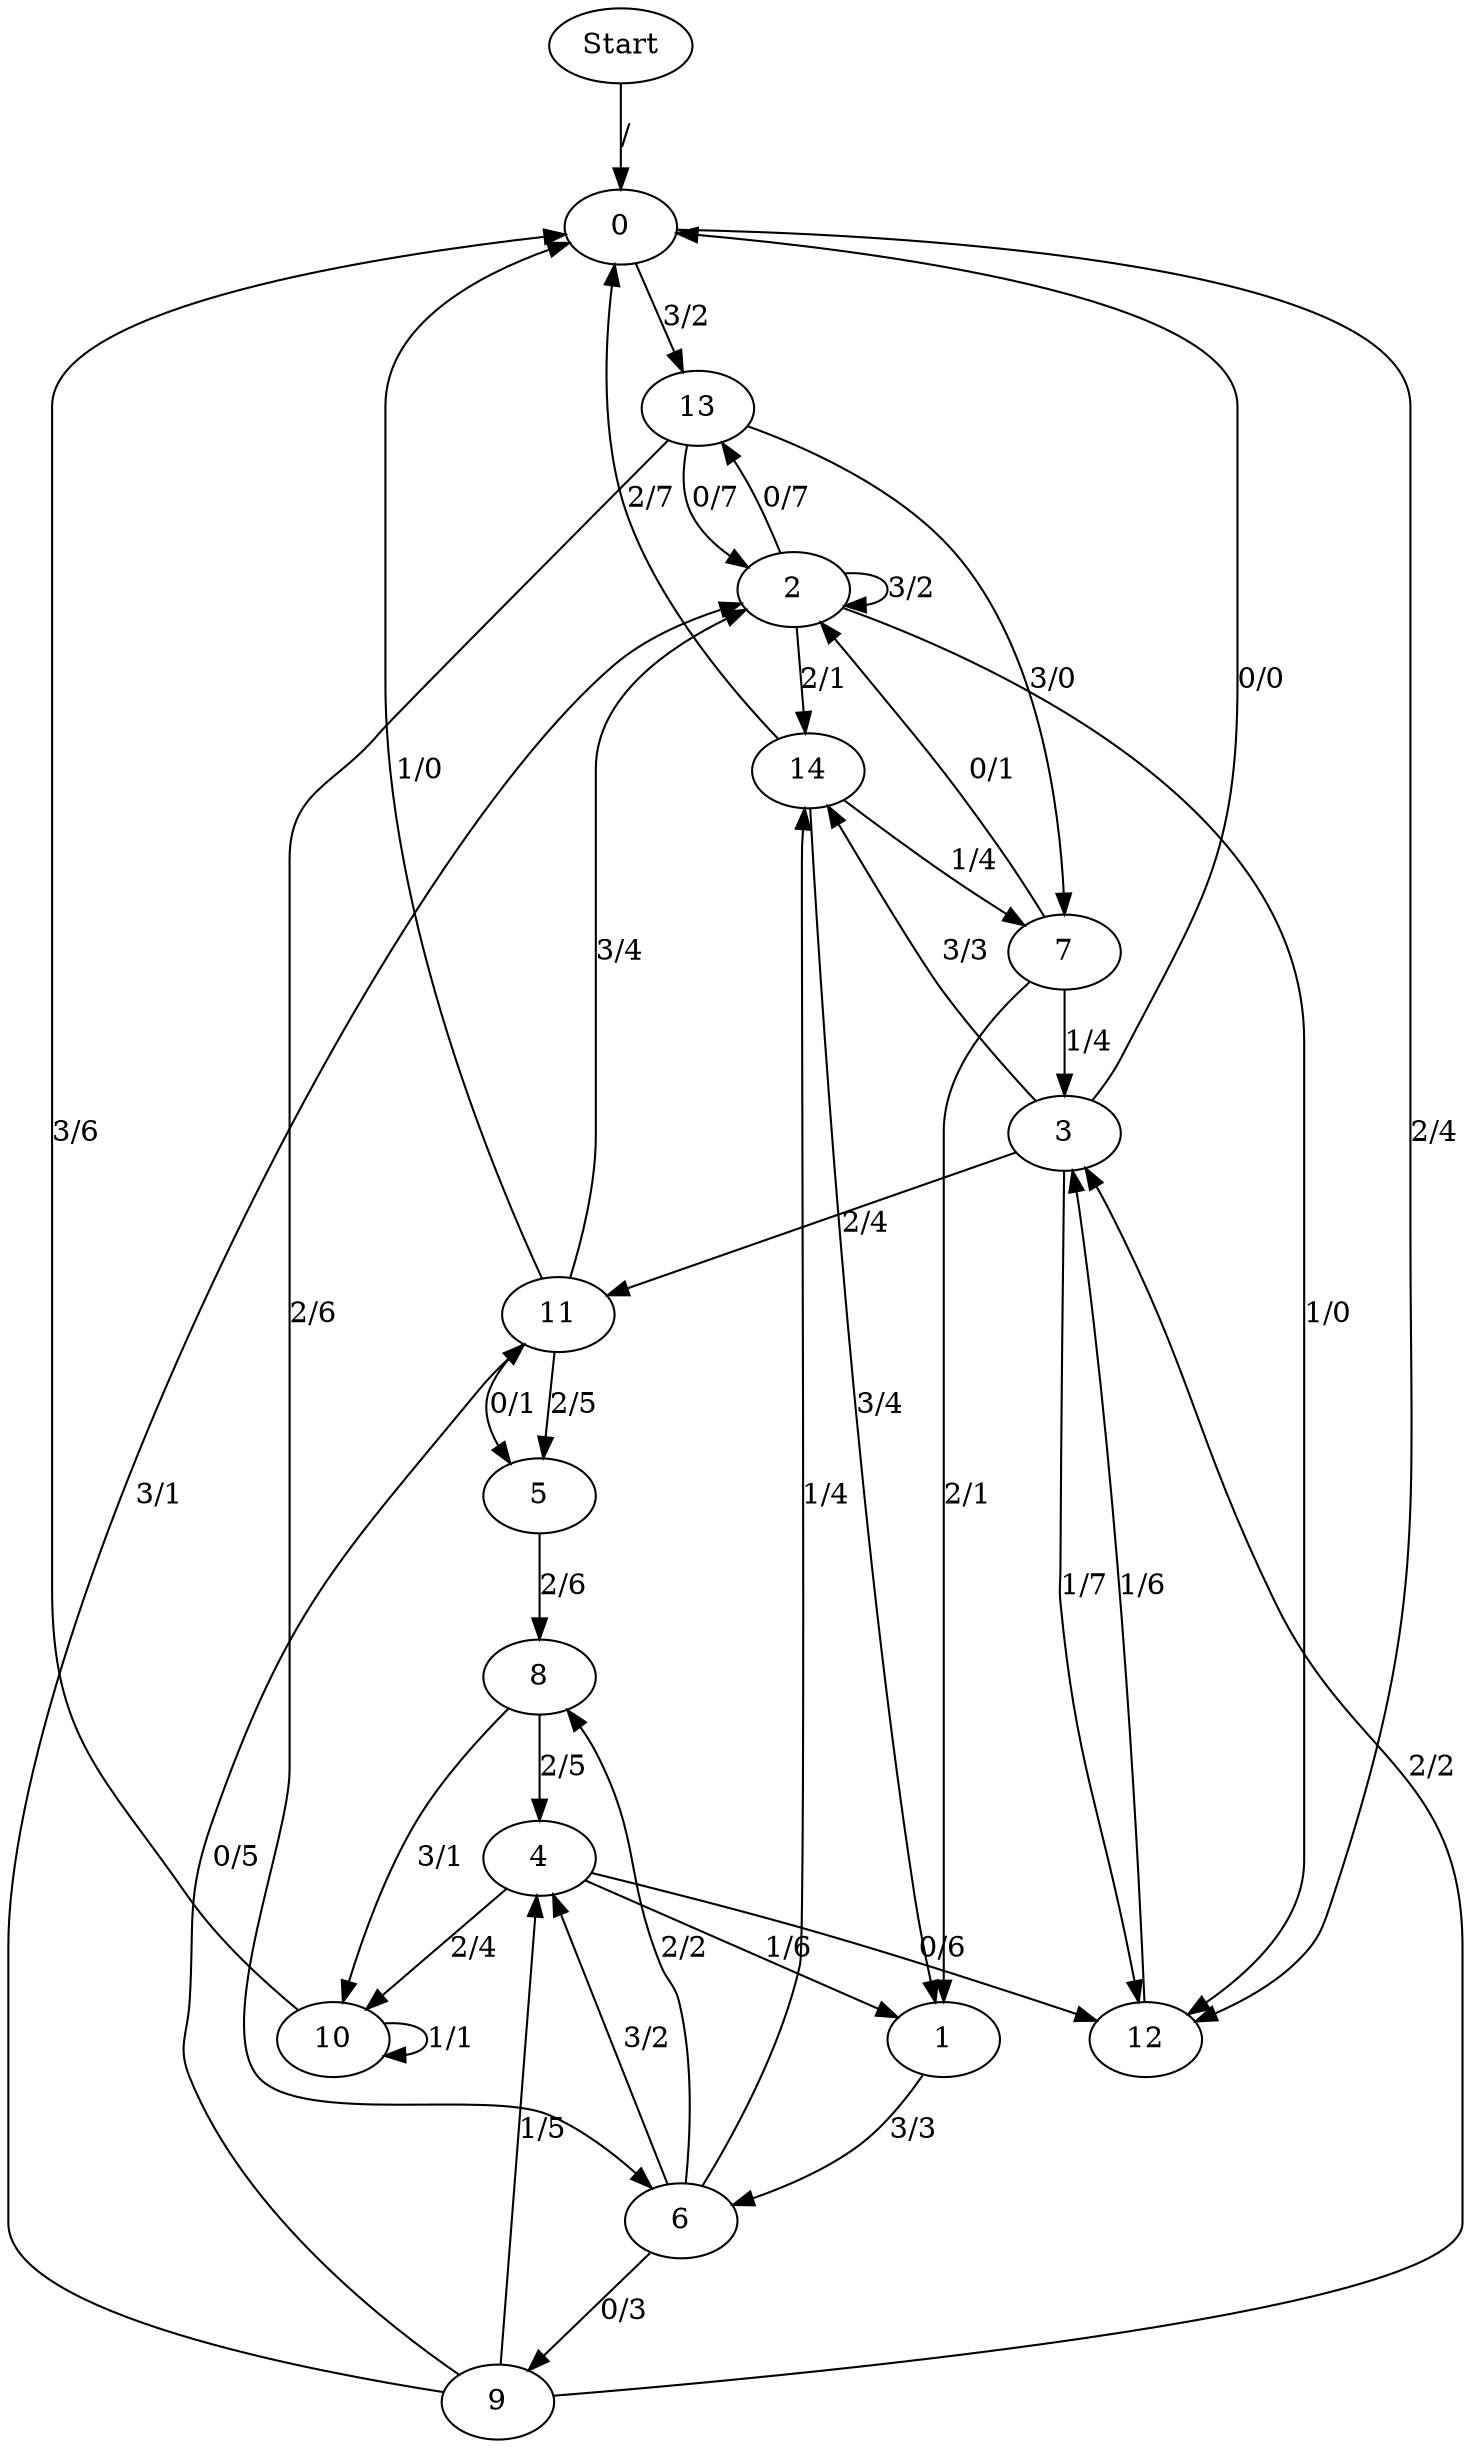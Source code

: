 digraph {
	Start -> 0 [label="/"]
	0 -> 13 [label="3/2"]
	0 -> 12 [label="2/4"]
	11 -> 0 [label="1/0"]
	11 -> 5 [label="2/5"]
	11 -> 2 [label="3/4"]
	11 -> 5 [label="0/1"]
	5 -> 8 [label="2/6"]
	2 -> 13 [label="0/7"]
	2 -> 12 [label="1/0"]
	2 -> 14 [label="2/1"]
	2 -> 2 [label="3/2"]
	14 -> 0 [label="2/7"]
	14 -> 1 [label="3/4"]
	14 -> 7 [label="1/4"]
	13 -> 2 [label="0/7"]
	13 -> 6 [label="2/6"]
	13 -> 7 [label="3/0"]
	7 -> 2 [label="0/1"]
	7 -> 3 [label="1/4"]
	7 -> 1 [label="2/1"]
	6 -> 8 [label="2/2"]
	6 -> 4 [label="3/2"]
	6 -> 9 [label="0/3"]
	6 -> 14 [label="1/4"]
	9 -> 2 [label="3/1"]
	9 -> 11 [label="0/5"]
	9 -> 4 [label="1/5"]
	9 -> 3 [label="2/2"]
	8 -> 4 [label="2/5"]
	8 -> 10 [label="3/1"]
	4 -> 12 [label="0/6"]
	4 -> 1 [label="1/6"]
	4 -> 10 [label="2/4"]
	10 -> 0 [label="3/6"]
	10 -> 10 [label="1/1"]
	1 -> 6 [label="3/3"]
	12 -> 3 [label="1/6"]
	3 -> 11 [label="2/4"]
	3 -> 14 [label="3/3"]
	3 -> 0 [label="0/0"]
	3 -> 12 [label="1/7"]
}